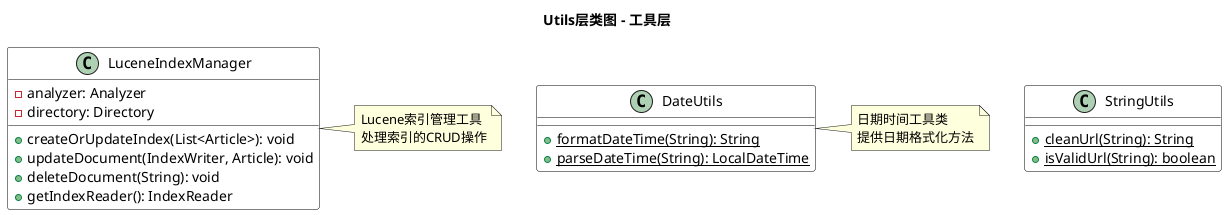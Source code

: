 @startuml

skinparam class {
    BackgroundColor White
    ArrowColor Black
    BorderColor Black
}

title Utils层类图 - 工具层

class LuceneIndexManager {
    -analyzer: Analyzer
    -directory: Directory
    +createOrUpdateIndex(List<Article>): void
    +updateDocument(IndexWriter, Article): void
    +deleteDocument(String): void
    +getIndexReader(): IndexReader
}

class DateUtils {
    +{static} formatDateTime(String): String
    +{static} parseDateTime(String): LocalDateTime
}

class StringUtils {
    +{static} cleanUrl(String): String
    +{static} isValidUrl(String): boolean
}

note right of LuceneIndexManager
  Lucene索引管理工具
  处理索引的CRUD操作
end note

note right of DateUtils
  日期时间工具类
  提供日期格式化方法
end note

@enduml